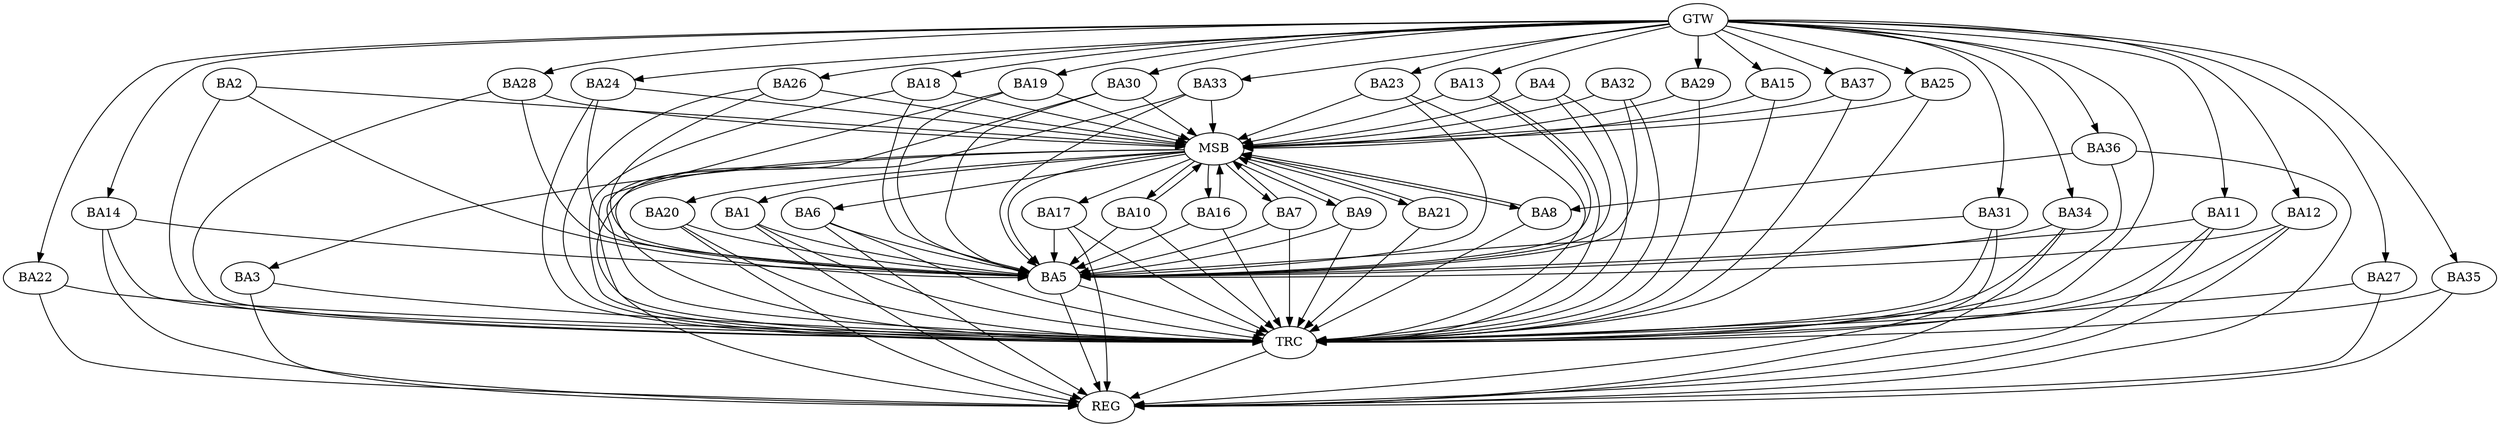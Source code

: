strict digraph G {
  BA1 [ label="BA1" ];
  BA2 [ label="BA2" ];
  BA3 [ label="BA3" ];
  BA4 [ label="BA4" ];
  BA5 [ label="BA5" ];
  BA6 [ label="BA6" ];
  BA7 [ label="BA7" ];
  BA8 [ label="BA8" ];
  BA9 [ label="BA9" ];
  BA10 [ label="BA10" ];
  BA11 [ label="BA11" ];
  BA12 [ label="BA12" ];
  BA13 [ label="BA13" ];
  BA14 [ label="BA14" ];
  BA15 [ label="BA15" ];
  BA16 [ label="BA16" ];
  BA17 [ label="BA17" ];
  BA18 [ label="BA18" ];
  BA19 [ label="BA19" ];
  BA20 [ label="BA20" ];
  BA21 [ label="BA21" ];
  BA22 [ label="BA22" ];
  BA23 [ label="BA23" ];
  BA24 [ label="BA24" ];
  BA25 [ label="BA25" ];
  BA26 [ label="BA26" ];
  BA27 [ label="BA27" ];
  BA28 [ label="BA28" ];
  BA29 [ label="BA29" ];
  BA30 [ label="BA30" ];
  BA31 [ label="BA31" ];
  BA32 [ label="BA32" ];
  BA33 [ label="BA33" ];
  BA34 [ label="BA34" ];
  BA35 [ label="BA35" ];
  BA36 [ label="BA36" ];
  BA37 [ label="BA37" ];
  GTW [ label="GTW" ];
  REG [ label="REG" ];
  MSB [ label="MSB" ];
  TRC [ label="TRC" ];
  BA6 -> BA5;
  BA14 -> BA5;
  BA20 -> BA5;
  BA31 -> BA5;
  BA36 -> BA8;
  GTW -> BA11;
  GTW -> BA12;
  GTW -> BA13;
  GTW -> BA14;
  GTW -> BA15;
  GTW -> BA18;
  GTW -> BA19;
  GTW -> BA22;
  GTW -> BA23;
  GTW -> BA24;
  GTW -> BA25;
  GTW -> BA26;
  GTW -> BA27;
  GTW -> BA28;
  GTW -> BA29;
  GTW -> BA30;
  GTW -> BA31;
  GTW -> BA33;
  GTW -> BA34;
  GTW -> BA35;
  GTW -> BA36;
  GTW -> BA37;
  BA1 -> REG;
  BA3 -> REG;
  BA5 -> REG;
  BA6 -> REG;
  BA11 -> REG;
  BA12 -> REG;
  BA14 -> REG;
  BA17 -> REG;
  BA20 -> REG;
  BA22 -> REG;
  BA27 -> REG;
  BA31 -> REG;
  BA34 -> REG;
  BA35 -> REG;
  BA36 -> REG;
  BA2 -> MSB;
  MSB -> BA1;
  MSB -> REG;
  BA4 -> MSB;
  MSB -> BA3;
  BA7 -> MSB;
  BA8 -> MSB;
  MSB -> BA6;
  BA9 -> MSB;
  MSB -> BA5;
  BA10 -> MSB;
  BA13 -> MSB;
  MSB -> BA10;
  BA15 -> MSB;
  MSB -> BA9;
  BA16 -> MSB;
  BA18 -> MSB;
  BA19 -> MSB;
  MSB -> BA8;
  BA21 -> MSB;
  MSB -> BA7;
  BA23 -> MSB;
  MSB -> BA20;
  BA24 -> MSB;
  BA25 -> MSB;
  BA26 -> MSB;
  BA28 -> MSB;
  MSB -> BA21;
  BA29 -> MSB;
  MSB -> BA17;
  BA30 -> MSB;
  MSB -> BA16;
  BA32 -> MSB;
  BA33 -> MSB;
  BA37 -> MSB;
  BA1 -> TRC;
  BA2 -> TRC;
  BA3 -> TRC;
  BA4 -> TRC;
  BA5 -> TRC;
  BA6 -> TRC;
  BA7 -> TRC;
  BA8 -> TRC;
  BA9 -> TRC;
  BA10 -> TRC;
  BA11 -> TRC;
  BA12 -> TRC;
  BA13 -> TRC;
  BA14 -> TRC;
  BA15 -> TRC;
  BA16 -> TRC;
  BA17 -> TRC;
  BA18 -> TRC;
  BA19 -> TRC;
  BA20 -> TRC;
  BA21 -> TRC;
  BA22 -> TRC;
  BA23 -> TRC;
  BA24 -> TRC;
  BA25 -> TRC;
  BA26 -> TRC;
  BA27 -> TRC;
  BA28 -> TRC;
  BA29 -> TRC;
  BA30 -> TRC;
  BA31 -> TRC;
  BA32 -> TRC;
  BA33 -> TRC;
  BA34 -> TRC;
  BA35 -> TRC;
  BA36 -> TRC;
  BA37 -> TRC;
  GTW -> TRC;
  TRC -> REG;
  BA7 -> BA5;
  BA34 -> BA5;
  BA13 -> BA5;
  BA10 -> BA5;
  BA4 -> BA5;
  BA26 -> BA5;
  BA32 -> BA5;
  BA28 -> BA5;
  BA1 -> BA5;
  BA23 -> BA5;
  BA18 -> BA5;
  BA9 -> BA5;
  BA33 -> BA5;
  BA24 -> BA5;
  BA11 -> BA5;
  BA2 -> BA5;
  BA17 -> BA5;
  BA19 -> BA5;
  BA12 -> BA5;
  BA30 -> BA5;
  BA16 -> BA5;
}
